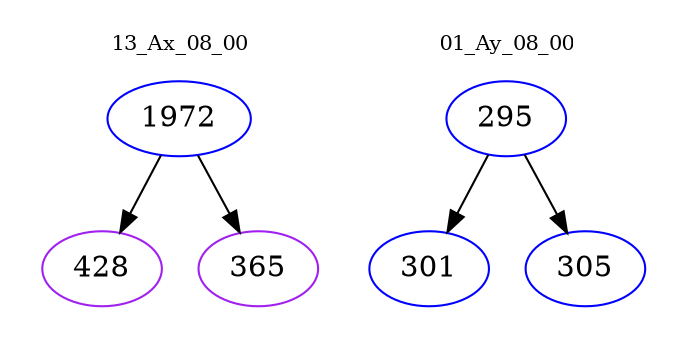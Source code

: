 digraph{
subgraph cluster_0 {
color = white
label = "13_Ax_08_00";
fontsize=10;
T0_1972 [label="1972", color="blue"]
T0_1972 -> T0_428 [color="black"]
T0_428 [label="428", color="purple"]
T0_1972 -> T0_365 [color="black"]
T0_365 [label="365", color="purple"]
}
subgraph cluster_1 {
color = white
label = "01_Ay_08_00";
fontsize=10;
T1_295 [label="295", color="blue"]
T1_295 -> T1_301 [color="black"]
T1_301 [label="301", color="blue"]
T1_295 -> T1_305 [color="black"]
T1_305 [label="305", color="blue"]
}
}
